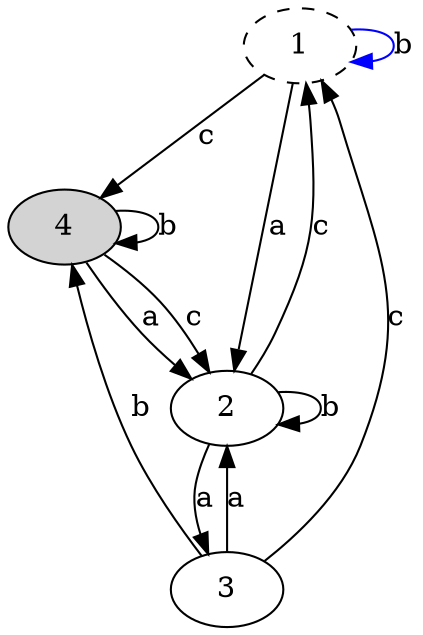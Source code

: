 digraph "" {
	1	 [style=dashed];
	1 -> 1 [key=0,
	color=blue,
	label=b,
	weight=b];
4 [style=filled];
1 -> 4 [key=0,
label=c,
weight=c];
1 -> 2 [key=0,
label=a,
weight=a];
4 -> 4 [key=0,
label=b,
weight=b];
4 -> 2 [key=0,
label=a,
weight=a];
4 -> 2 [key=1,
label=c,
weight=c];
2 -> 1 [key=0,
label=c,
weight=c];
2 -> 2 [key=0,
label=b,
weight=b];
2 -> 3 [key=0,
label=a,
weight=a];
3 -> 1 [key=0,
label=c,
weight=c];
3 -> 4 [key=0,
label=b,
weight=b];
3 -> 2 [key=0,
label=a,
weight=a];
}
